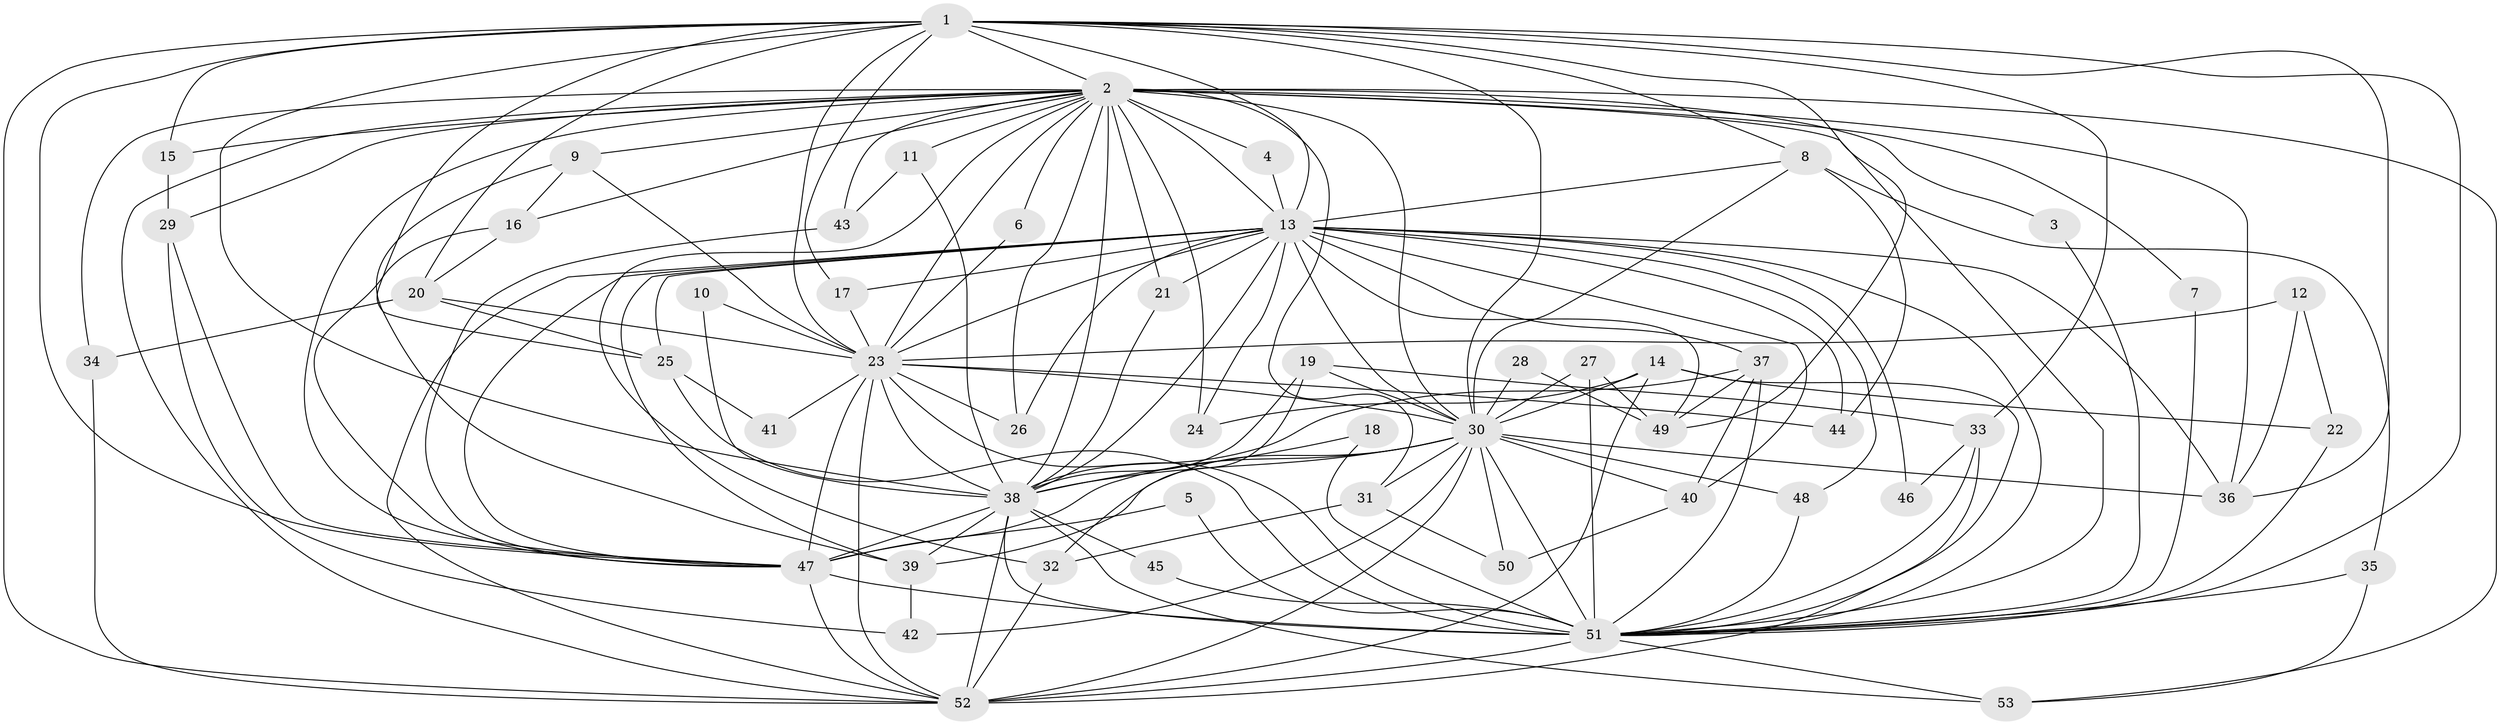 // original degree distribution, {28: 0.009433962264150943, 21: 0.018867924528301886, 29: 0.018867924528301886, 17: 0.018867924528301886, 15: 0.009433962264150943, 20: 0.018867924528301886, 2: 0.5566037735849056, 5: 0.05660377358490566, 3: 0.1792452830188679, 4: 0.09433962264150944, 6: 0.018867924528301886}
// Generated by graph-tools (version 1.1) at 2025/01/03/09/25 03:01:32]
// undirected, 53 vertices, 156 edges
graph export_dot {
graph [start="1"]
  node [color=gray90,style=filled];
  1;
  2;
  3;
  4;
  5;
  6;
  7;
  8;
  9;
  10;
  11;
  12;
  13;
  14;
  15;
  16;
  17;
  18;
  19;
  20;
  21;
  22;
  23;
  24;
  25;
  26;
  27;
  28;
  29;
  30;
  31;
  32;
  33;
  34;
  35;
  36;
  37;
  38;
  39;
  40;
  41;
  42;
  43;
  44;
  45;
  46;
  47;
  48;
  49;
  50;
  51;
  52;
  53;
  1 -- 2 [weight=1.0];
  1 -- 8 [weight=1.0];
  1 -- 13 [weight=1.0];
  1 -- 15 [weight=1.0];
  1 -- 17 [weight=1.0];
  1 -- 20 [weight=1.0];
  1 -- 23 [weight=2.0];
  1 -- 25 [weight=1.0];
  1 -- 30 [weight=2.0];
  1 -- 33 [weight=1.0];
  1 -- 36 [weight=1.0];
  1 -- 38 [weight=1.0];
  1 -- 47 [weight=1.0];
  1 -- 49 [weight=2.0];
  1 -- 51 [weight=1.0];
  1 -- 52 [weight=2.0];
  2 -- 3 [weight=1.0];
  2 -- 4 [weight=1.0];
  2 -- 6 [weight=1.0];
  2 -- 7 [weight=1.0];
  2 -- 9 [weight=1.0];
  2 -- 11 [weight=1.0];
  2 -- 13 [weight=1.0];
  2 -- 15 [weight=1.0];
  2 -- 16 [weight=1.0];
  2 -- 21 [weight=1.0];
  2 -- 23 [weight=1.0];
  2 -- 24 [weight=1.0];
  2 -- 26 [weight=1.0];
  2 -- 29 [weight=1.0];
  2 -- 30 [weight=4.0];
  2 -- 31 [weight=1.0];
  2 -- 32 [weight=1.0];
  2 -- 34 [weight=1.0];
  2 -- 36 [weight=1.0];
  2 -- 38 [weight=1.0];
  2 -- 43 [weight=1.0];
  2 -- 47 [weight=1.0];
  2 -- 51 [weight=1.0];
  2 -- 52 [weight=1.0];
  2 -- 53 [weight=1.0];
  3 -- 51 [weight=1.0];
  4 -- 13 [weight=1.0];
  5 -- 47 [weight=1.0];
  5 -- 51 [weight=1.0];
  6 -- 23 [weight=1.0];
  7 -- 51 [weight=1.0];
  8 -- 13 [weight=1.0];
  8 -- 30 [weight=1.0];
  8 -- 35 [weight=1.0];
  8 -- 44 [weight=1.0];
  9 -- 16 [weight=1.0];
  9 -- 23 [weight=1.0];
  9 -- 39 [weight=1.0];
  10 -- 23 [weight=1.0];
  10 -- 38 [weight=1.0];
  11 -- 38 [weight=1.0];
  11 -- 43 [weight=1.0];
  12 -- 22 [weight=1.0];
  12 -- 23 [weight=1.0];
  12 -- 36 [weight=1.0];
  13 -- 17 [weight=2.0];
  13 -- 21 [weight=1.0];
  13 -- 23 [weight=1.0];
  13 -- 24 [weight=1.0];
  13 -- 25 [weight=1.0];
  13 -- 26 [weight=1.0];
  13 -- 30 [weight=2.0];
  13 -- 36 [weight=1.0];
  13 -- 37 [weight=1.0];
  13 -- 38 [weight=2.0];
  13 -- 39 [weight=1.0];
  13 -- 40 [weight=1.0];
  13 -- 44 [weight=1.0];
  13 -- 46 [weight=3.0];
  13 -- 47 [weight=1.0];
  13 -- 48 [weight=1.0];
  13 -- 49 [weight=1.0];
  13 -- 51 [weight=1.0];
  13 -- 52 [weight=2.0];
  14 -- 22 [weight=1.0];
  14 -- 24 [weight=1.0];
  14 -- 30 [weight=1.0];
  14 -- 51 [weight=1.0];
  14 -- 52 [weight=1.0];
  15 -- 29 [weight=1.0];
  16 -- 20 [weight=1.0];
  16 -- 47 [weight=1.0];
  17 -- 23 [weight=1.0];
  18 -- 38 [weight=1.0];
  18 -- 51 [weight=1.0];
  19 -- 30 [weight=1.0];
  19 -- 32 [weight=1.0];
  19 -- 33 [weight=1.0];
  19 -- 38 [weight=1.0];
  20 -- 23 [weight=1.0];
  20 -- 25 [weight=1.0];
  20 -- 34 [weight=1.0];
  21 -- 38 [weight=1.0];
  22 -- 51 [weight=1.0];
  23 -- 26 [weight=1.0];
  23 -- 30 [weight=2.0];
  23 -- 38 [weight=1.0];
  23 -- 41 [weight=2.0];
  23 -- 44 [weight=1.0];
  23 -- 47 [weight=1.0];
  23 -- 51 [weight=1.0];
  23 -- 52 [weight=1.0];
  25 -- 41 [weight=1.0];
  25 -- 51 [weight=2.0];
  27 -- 30 [weight=1.0];
  27 -- 49 [weight=1.0];
  27 -- 51 [weight=1.0];
  28 -- 30 [weight=1.0];
  28 -- 49 [weight=1.0];
  29 -- 42 [weight=1.0];
  29 -- 47 [weight=1.0];
  30 -- 31 [weight=1.0];
  30 -- 36 [weight=1.0];
  30 -- 38 [weight=2.0];
  30 -- 39 [weight=1.0];
  30 -- 40 [weight=1.0];
  30 -- 42 [weight=1.0];
  30 -- 47 [weight=3.0];
  30 -- 48 [weight=1.0];
  30 -- 50 [weight=1.0];
  30 -- 51 [weight=4.0];
  30 -- 52 [weight=3.0];
  31 -- 32 [weight=1.0];
  31 -- 50 [weight=1.0];
  32 -- 52 [weight=1.0];
  33 -- 46 [weight=1.0];
  33 -- 51 [weight=1.0];
  33 -- 52 [weight=1.0];
  34 -- 52 [weight=1.0];
  35 -- 51 [weight=1.0];
  35 -- 53 [weight=1.0];
  37 -- 38 [weight=1.0];
  37 -- 40 [weight=1.0];
  37 -- 49 [weight=1.0];
  37 -- 51 [weight=1.0];
  38 -- 39 [weight=1.0];
  38 -- 45 [weight=1.0];
  38 -- 47 [weight=1.0];
  38 -- 51 [weight=2.0];
  38 -- 52 [weight=2.0];
  38 -- 53 [weight=1.0];
  39 -- 42 [weight=1.0];
  40 -- 50 [weight=1.0];
  43 -- 47 [weight=1.0];
  45 -- 51 [weight=1.0];
  47 -- 51 [weight=2.0];
  47 -- 52 [weight=1.0];
  48 -- 51 [weight=1.0];
  51 -- 52 [weight=1.0];
  51 -- 53 [weight=1.0];
}

